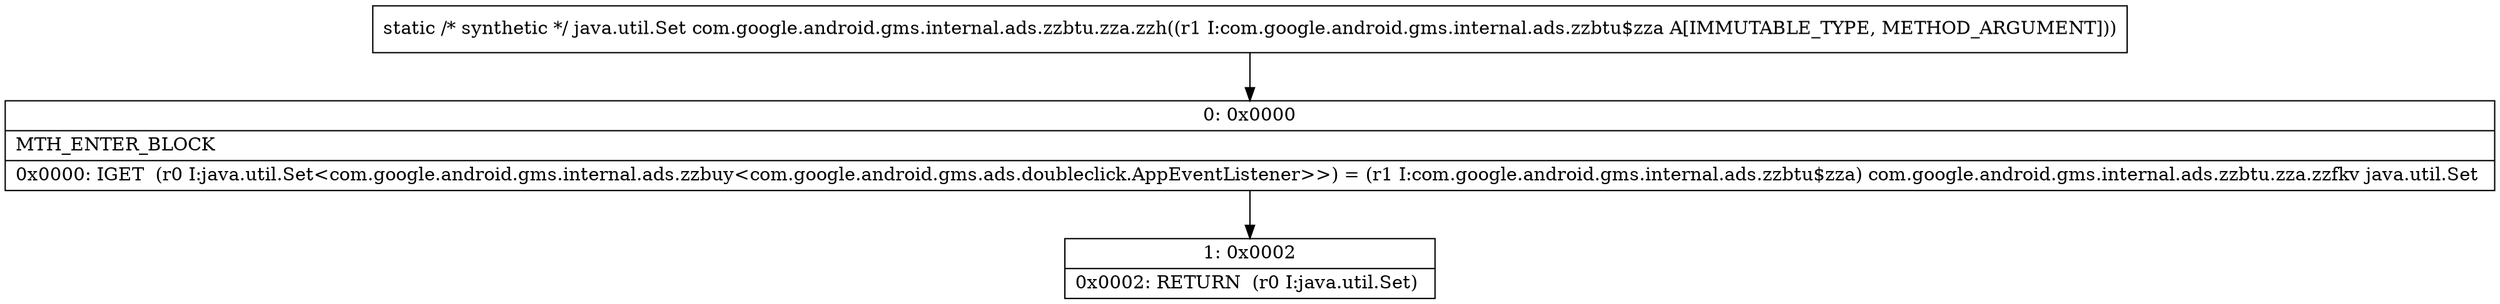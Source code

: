digraph "CFG forcom.google.android.gms.internal.ads.zzbtu.zza.zzh(Lcom\/google\/android\/gms\/internal\/ads\/zzbtu$zza;)Ljava\/util\/Set;" {
Node_0 [shape=record,label="{0\:\ 0x0000|MTH_ENTER_BLOCK\l|0x0000: IGET  (r0 I:java.util.Set\<com.google.android.gms.internal.ads.zzbuy\<com.google.android.gms.ads.doubleclick.AppEventListener\>\>) = (r1 I:com.google.android.gms.internal.ads.zzbtu$zza) com.google.android.gms.internal.ads.zzbtu.zza.zzfkv java.util.Set \l}"];
Node_1 [shape=record,label="{1\:\ 0x0002|0x0002: RETURN  (r0 I:java.util.Set) \l}"];
MethodNode[shape=record,label="{static \/* synthetic *\/ java.util.Set com.google.android.gms.internal.ads.zzbtu.zza.zzh((r1 I:com.google.android.gms.internal.ads.zzbtu$zza A[IMMUTABLE_TYPE, METHOD_ARGUMENT])) }"];
MethodNode -> Node_0;
Node_0 -> Node_1;
}

